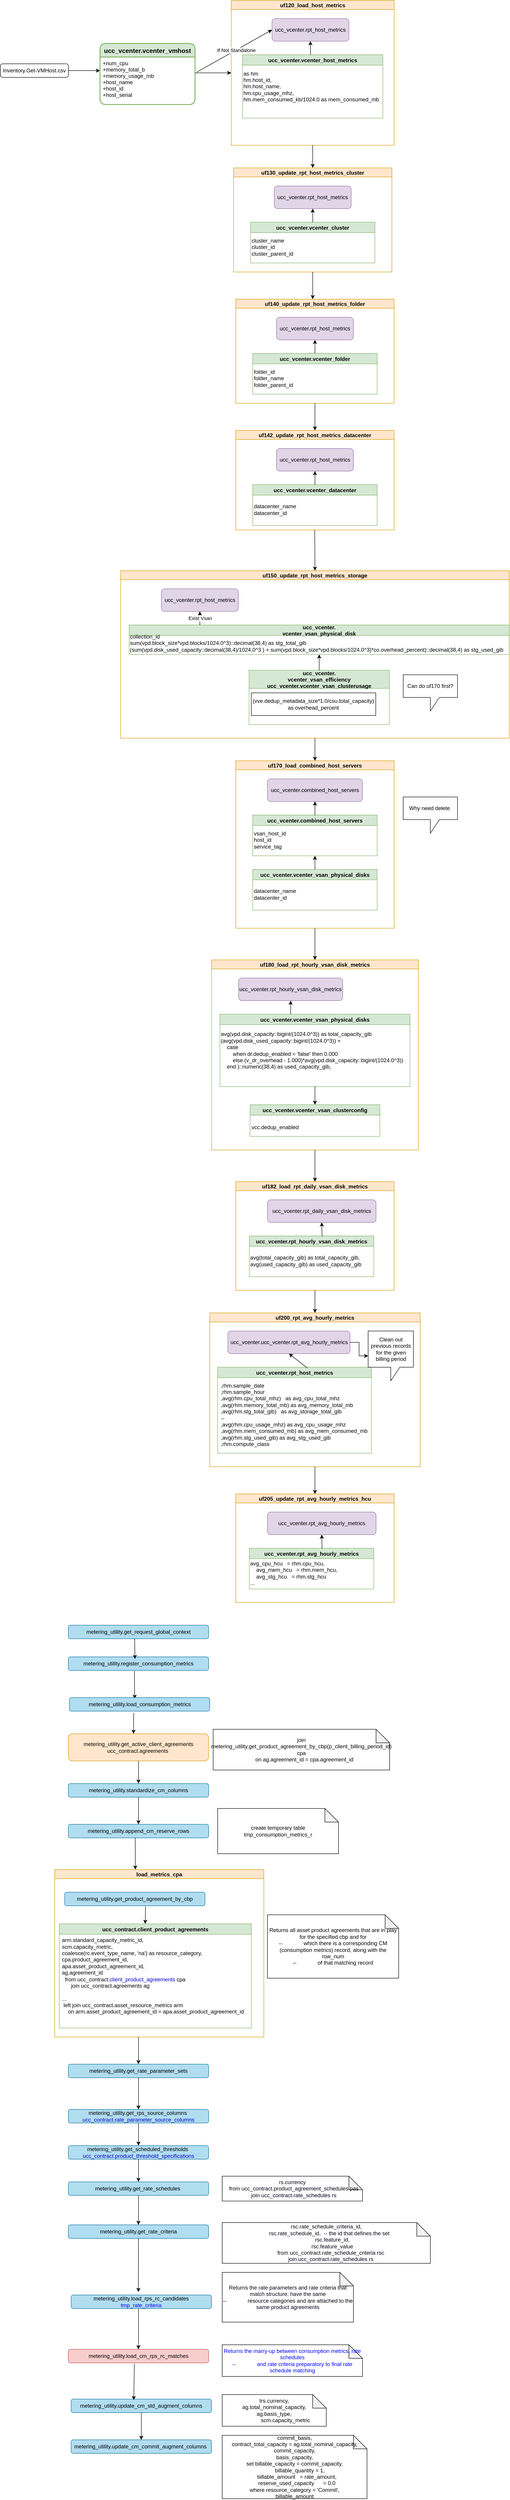 <mxfile version="17.2.5" type="github">
  <diagram id="R2lEEEUBdFMjLlhIrx00" name="Page-1">
    <mxGraphModel dx="782" dy="436" grid="1" gridSize="10" guides="1" tooltips="1" connect="1" arrows="1" fold="1" page="1" pageScale="1" pageWidth="850" pageHeight="1100" math="0" shadow="0" extFonts="Permanent Marker^https://fonts.googleapis.com/css?family=Permanent+Marker">
      <root>
        <mxCell id="0" />
        <mxCell id="1" parent="0" />
        <mxCell id="P4FuP0LSuR6LacXq8Uvd-1" value="Inventory.Get-VMHost.csv" style="rounded=1;whiteSpace=wrap;html=1;" parent="1" vertex="1">
          <mxGeometry x="60" y="160" width="150" height="30" as="geometry" />
        </mxCell>
        <mxCell id="P4FuP0LSuR6LacXq8Uvd-2" value="" style="endArrow=classic;html=1;rounded=0;exitX=1;exitY=0.5;exitDx=0;exitDy=0;" parent="1" source="P4FuP0LSuR6LacXq8Uvd-1" edge="1">
          <mxGeometry width="50" height="50" relative="1" as="geometry">
            <mxPoint x="230" y="220" as="sourcePoint" />
            <mxPoint x="280" y="175" as="targetPoint" />
          </mxGeometry>
        </mxCell>
        <mxCell id="P4FuP0LSuR6LacXq8Uvd-8" value="ucc_vcenter.vcenter_vmhost" style="swimlane;childLayout=stackLayout;horizontal=1;startSize=30;horizontalStack=0;rounded=1;fontSize=14;fontStyle=1;strokeWidth=2;resizeParent=0;resizeLast=1;shadow=0;dashed=0;align=center;fillColor=#d5e8d4;strokeColor=#82b366;" parent="1" vertex="1">
          <mxGeometry x="280" y="115" width="210" height="135" as="geometry" />
        </mxCell>
        <mxCell id="P4FuP0LSuR6LacXq8Uvd-9" value="+num_cpu&#xa;+memory_total_b&#xa;+memory_usage_mb&#xa;+host_name&#xa;+host_id&#xa;+host_serial" style="align=left;strokeColor=none;fillColor=none;spacingLeft=4;fontSize=12;verticalAlign=top;resizable=0;rotatable=0;part=1;" parent="P4FuP0LSuR6LacXq8Uvd-8" vertex="1">
          <mxGeometry y="30" width="210" height="105" as="geometry" />
        </mxCell>
        <mxCell id="P4FuP0LSuR6LacXq8Uvd-10" value="" style="endArrow=classic;html=1;rounded=0;entryX=0;entryY=0.5;entryDx=0;entryDy=0;" parent="1" target="P4FuP0LSuR6LacXq8Uvd-14" edge="1">
          <mxGeometry width="50" height="50" relative="1" as="geometry">
            <mxPoint x="490" y="180" as="sourcePoint" />
            <mxPoint x="580" y="179" as="targetPoint" />
          </mxGeometry>
        </mxCell>
        <mxCell id="P4FuP0LSuR6LacXq8Uvd-14" value="uf120_load_host_metrics" style="swimlane;startSize=20;horizontal=1;containerType=tree;newEdgeStyle={&quot;edgeStyle&quot;:&quot;elbowEdgeStyle&quot;,&quot;startArrow&quot;:&quot;none&quot;,&quot;endArrow&quot;:&quot;none&quot;};fillColor=#ffe6cc;strokeColor=#d79b00;" parent="1" vertex="1">
          <mxGeometry x="570" y="20" width="360" height="320" as="geometry" />
        </mxCell>
        <mxCell id="P4FuP0LSuR6LacXq8Uvd-24" value="ucc_vcenter.rpt_host_metrics" style="rounded=1;whiteSpace=wrap;html=1;fillColor=#e1d5e7;strokeColor=#9673a6;" parent="P4FuP0LSuR6LacXq8Uvd-14" vertex="1">
          <mxGeometry x="90" y="40" width="170" height="50" as="geometry" />
        </mxCell>
        <mxCell id="P4FuP0LSuR6LacXq8Uvd-25" value="ucc_vcenter.vcenter_host_metrics" style="swimlane;fillColor=#d5e8d4;strokeColor=#82b366;" parent="P4FuP0LSuR6LacXq8Uvd-14" vertex="1">
          <mxGeometry x="25" y="120" width="310" height="140" as="geometry" />
        </mxCell>
        <mxCell id="P4FuP0LSuR6LacXq8Uvd-27" value="&lt;div&gt;as hm&lt;/div&gt;&lt;div&gt;hm.host_id,&lt;/div&gt;&lt;div&gt;&lt;span&gt;  &lt;/span&gt;hm.host_name,&lt;/div&gt;&lt;div&gt;&lt;span&gt;  &lt;/span&gt;hm.cpu_usage_mhz,&lt;/div&gt;&lt;div&gt;&lt;span&gt;  &lt;/span&gt;hm.mem_consumed_kb/1024.0 as mem_consumed_mb&lt;/div&gt;" style="text;html=1;align=left;verticalAlign=middle;resizable=0;points=[];autosize=1;strokeColor=none;fillColor=none;" parent="P4FuP0LSuR6LacXq8Uvd-25" vertex="1">
          <mxGeometry y="30" width="310" height="80" as="geometry" />
        </mxCell>
        <mxCell id="P4FuP0LSuR6LacXq8Uvd-29" value="" style="endArrow=classic;html=1;rounded=0;entryX=0.5;entryY=1;entryDx=0;entryDy=0;" parent="P4FuP0LSuR6LacXq8Uvd-14" target="P4FuP0LSuR6LacXq8Uvd-24" edge="1">
          <mxGeometry width="50" height="50" relative="1" as="geometry">
            <mxPoint x="175" y="120" as="sourcePoint" />
            <mxPoint x="210" y="150" as="targetPoint" />
          </mxGeometry>
        </mxCell>
        <mxCell id="P4FuP0LSuR6LacXq8Uvd-28" value="" style="endArrow=classic;html=1;rounded=0;exitX=1.019;exitY=0.317;exitDx=0;exitDy=0;exitPerimeter=0;entryX=0;entryY=0.5;entryDx=0;entryDy=0;" parent="1" source="P4FuP0LSuR6LacXq8Uvd-9" target="P4FuP0LSuR6LacXq8Uvd-24" edge="1">
          <mxGeometry width="50" height="50" relative="1" as="geometry">
            <mxPoint x="620" y="200" as="sourcePoint" />
            <mxPoint x="670" y="150" as="targetPoint" />
          </mxGeometry>
        </mxCell>
        <mxCell id="P4FuP0LSuR6LacXq8Uvd-30" value="If Not Standalone" style="edgeLabel;html=1;align=center;verticalAlign=middle;resizable=0;points=[];" parent="P4FuP0LSuR6LacXq8Uvd-28" vertex="1" connectable="0">
          <mxGeometry x="-0.141" relative="1" as="geometry">
            <mxPoint x="15" y="-8" as="offset" />
          </mxGeometry>
        </mxCell>
        <mxCell id="P4FuP0LSuR6LacXq8Uvd-31" value="uf130_update_rpt_host_metrics_cluster" style="swimlane;startSize=20;horizontal=1;containerType=tree;newEdgeStyle={&quot;edgeStyle&quot;:&quot;elbowEdgeStyle&quot;,&quot;startArrow&quot;:&quot;none&quot;,&quot;endArrow&quot;:&quot;none&quot;};fillColor=#ffe6cc;strokeColor=#d79b00;" parent="1" vertex="1">
          <mxGeometry x="575" y="390" width="350" height="230" as="geometry" />
        </mxCell>
        <mxCell id="P4FuP0LSuR6LacXq8Uvd-32" value="ucc_vcenter.rpt_host_metrics" style="rounded=1;whiteSpace=wrap;html=1;fillColor=#e1d5e7;strokeColor=#9673a6;" parent="P4FuP0LSuR6LacXq8Uvd-31" vertex="1">
          <mxGeometry x="90" y="40" width="170" height="50" as="geometry" />
        </mxCell>
        <mxCell id="P4FuP0LSuR6LacXq8Uvd-33" value="ucc_vcenter.vcenter_cluster" style="swimlane;fillColor=#d5e8d4;strokeColor=#82b366;" parent="P4FuP0LSuR6LacXq8Uvd-31" vertex="1">
          <mxGeometry x="37.5" y="120" width="275" height="90" as="geometry" />
        </mxCell>
        <mxCell id="P4FuP0LSuR6LacXq8Uvd-34" value="cluster_name&lt;br&gt;cluster_id&lt;br&gt;cluster_parent_id" style="text;html=1;align=left;verticalAlign=middle;resizable=0;points=[];autosize=1;strokeColor=none;fillColor=none;" parent="P4FuP0LSuR6LacXq8Uvd-33" vertex="1">
          <mxGeometry y="30" width="110" height="50" as="geometry" />
        </mxCell>
        <mxCell id="P4FuP0LSuR6LacXq8Uvd-35" value="" style="endArrow=classic;html=1;rounded=0;entryX=0.5;entryY=1;entryDx=0;entryDy=0;" parent="P4FuP0LSuR6LacXq8Uvd-31" target="P4FuP0LSuR6LacXq8Uvd-32" edge="1">
          <mxGeometry width="50" height="50" relative="1" as="geometry">
            <mxPoint x="175" y="120" as="sourcePoint" />
            <mxPoint x="210" y="150" as="targetPoint" />
          </mxGeometry>
        </mxCell>
        <mxCell id="P4FuP0LSuR6LacXq8Uvd-36" value="" style="endArrow=classic;html=1;rounded=0;exitX=0.5;exitY=1;exitDx=0;exitDy=0;entryX=0.5;entryY=0;entryDx=0;entryDy=0;" parent="1" source="P4FuP0LSuR6LacXq8Uvd-14" target="P4FuP0LSuR6LacXq8Uvd-31" edge="1">
          <mxGeometry width="50" height="50" relative="1" as="geometry">
            <mxPoint x="620" y="550" as="sourcePoint" />
            <mxPoint x="670" y="500" as="targetPoint" />
          </mxGeometry>
        </mxCell>
        <mxCell id="P4FuP0LSuR6LacXq8Uvd-37" value="uf140_update_rpt_host_metrics_folder" style="swimlane;startSize=20;horizontal=1;containerType=tree;newEdgeStyle={&quot;edgeStyle&quot;:&quot;elbowEdgeStyle&quot;,&quot;startArrow&quot;:&quot;none&quot;,&quot;endArrow&quot;:&quot;none&quot;};fillColor=#ffe6cc;strokeColor=#d79b00;" parent="1" vertex="1">
          <mxGeometry x="580" y="680" width="350" height="230" as="geometry" />
        </mxCell>
        <mxCell id="P4FuP0LSuR6LacXq8Uvd-38" value="ucc_vcenter.rpt_host_metrics" style="rounded=1;whiteSpace=wrap;html=1;fillColor=#e1d5e7;strokeColor=#9673a6;" parent="P4FuP0LSuR6LacXq8Uvd-37" vertex="1">
          <mxGeometry x="90" y="40" width="170" height="50" as="geometry" />
        </mxCell>
        <mxCell id="P4FuP0LSuR6LacXq8Uvd-39" value="ucc_vcenter.vcenter_folder" style="swimlane;fillColor=#d5e8d4;strokeColor=#82b366;" parent="P4FuP0LSuR6LacXq8Uvd-37" vertex="1">
          <mxGeometry x="37.5" y="120" width="275" height="90" as="geometry" />
        </mxCell>
        <mxCell id="P4FuP0LSuR6LacXq8Uvd-40" value="folder_id&lt;br&gt;folder_name&lt;br&gt;folder_parent_id" style="text;html=1;align=left;verticalAlign=middle;resizable=0;points=[];autosize=1;strokeColor=none;fillColor=none;" parent="P4FuP0LSuR6LacXq8Uvd-39" vertex="1">
          <mxGeometry y="30" width="100" height="50" as="geometry" />
        </mxCell>
        <mxCell id="P4FuP0LSuR6LacXq8Uvd-41" value="" style="endArrow=classic;html=1;rounded=0;entryX=0.5;entryY=1;entryDx=0;entryDy=0;" parent="P4FuP0LSuR6LacXq8Uvd-37" target="P4FuP0LSuR6LacXq8Uvd-38" edge="1">
          <mxGeometry width="50" height="50" relative="1" as="geometry">
            <mxPoint x="175" y="120" as="sourcePoint" />
            <mxPoint x="210" y="150" as="targetPoint" />
          </mxGeometry>
        </mxCell>
        <mxCell id="P4FuP0LSuR6LacXq8Uvd-42" value="" style="endArrow=classic;html=1;rounded=0;exitX=0.5;exitY=1;exitDx=0;exitDy=0;" parent="1" source="P4FuP0LSuR6LacXq8Uvd-31" edge="1">
          <mxGeometry width="50" height="50" relative="1" as="geometry">
            <mxPoint x="700" y="680" as="sourcePoint" />
            <mxPoint x="750" y="680" as="targetPoint" />
          </mxGeometry>
        </mxCell>
        <mxCell id="P4FuP0LSuR6LacXq8Uvd-43" value="uf142_update_rpt_host_metrics_datacenter" style="swimlane;startSize=20;horizontal=1;containerType=tree;newEdgeStyle={&quot;edgeStyle&quot;:&quot;elbowEdgeStyle&quot;,&quot;startArrow&quot;:&quot;none&quot;,&quot;endArrow&quot;:&quot;none&quot;};fillColor=#ffe6cc;strokeColor=#d79b00;" parent="1" vertex="1">
          <mxGeometry x="580" y="970" width="350" height="220" as="geometry" />
        </mxCell>
        <mxCell id="P4FuP0LSuR6LacXq8Uvd-44" value="ucc_vcenter.rpt_host_metrics" style="rounded=1;whiteSpace=wrap;html=1;fillColor=#e1d5e7;strokeColor=#9673a6;" parent="P4FuP0LSuR6LacXq8Uvd-43" vertex="1">
          <mxGeometry x="90" y="40" width="170" height="50" as="geometry" />
        </mxCell>
        <mxCell id="P4FuP0LSuR6LacXq8Uvd-45" value="ucc_vcenter.vcenter_datacenter" style="swimlane;fillColor=#d5e8d4;strokeColor=#82b366;" parent="P4FuP0LSuR6LacXq8Uvd-43" vertex="1">
          <mxGeometry x="37.5" y="120" width="275" height="90" as="geometry" />
        </mxCell>
        <mxCell id="P4FuP0LSuR6LacXq8Uvd-46" value="datacenter_name&lt;br&gt;datacenter_id" style="text;html=1;align=left;verticalAlign=middle;resizable=0;points=[];autosize=1;strokeColor=none;fillColor=none;" parent="P4FuP0LSuR6LacXq8Uvd-45" vertex="1">
          <mxGeometry y="40" width="110" height="30" as="geometry" />
        </mxCell>
        <mxCell id="P4FuP0LSuR6LacXq8Uvd-47" value="" style="endArrow=classic;html=1;rounded=0;entryX=0.5;entryY=1;entryDx=0;entryDy=0;" parent="P4FuP0LSuR6LacXq8Uvd-43" target="P4FuP0LSuR6LacXq8Uvd-44" edge="1">
          <mxGeometry width="50" height="50" relative="1" as="geometry">
            <mxPoint x="175" y="120" as="sourcePoint" />
            <mxPoint x="210" y="150" as="targetPoint" />
          </mxGeometry>
        </mxCell>
        <mxCell id="P4FuP0LSuR6LacXq8Uvd-48" value="" style="endArrow=classic;html=1;rounded=0;exitX=0.5;exitY=1;exitDx=0;exitDy=0;entryX=0.5;entryY=0;entryDx=0;entryDy=0;" parent="1" source="P4FuP0LSuR6LacXq8Uvd-37" target="P4FuP0LSuR6LacXq8Uvd-43" edge="1">
          <mxGeometry width="50" height="50" relative="1" as="geometry">
            <mxPoint x="420" y="1000" as="sourcePoint" />
            <mxPoint x="470" y="950" as="targetPoint" />
          </mxGeometry>
        </mxCell>
        <mxCell id="P4FuP0LSuR6LacXq8Uvd-49" value="uf150_update_rpt_host_metrics_storage" style="swimlane;startSize=20;horizontal=1;containerType=tree;newEdgeStyle={&quot;edgeStyle&quot;:&quot;elbowEdgeStyle&quot;,&quot;startArrow&quot;:&quot;none&quot;,&quot;endArrow&quot;:&quot;none&quot;};fillColor=#ffe6cc;strokeColor=#d79b00;" parent="1" vertex="1">
          <mxGeometry x="325.63" y="1280" width="858.75" height="370" as="geometry" />
        </mxCell>
        <mxCell id="P4FuP0LSuR6LacXq8Uvd-50" value="ucc_vcenter.rpt_host_metrics" style="rounded=1;whiteSpace=wrap;html=1;fillColor=#e1d5e7;strokeColor=#9673a6;" parent="P4FuP0LSuR6LacXq8Uvd-49" vertex="1">
          <mxGeometry x="90" y="40" width="170" height="50" as="geometry" />
        </mxCell>
        <mxCell id="P4FuP0LSuR6LacXq8Uvd-51" value="ucc_vcenter.&#xa;vcenter_vsan_physical_disk" style="swimlane;fillColor=#d5e8d4;strokeColor=#82b366;" parent="P4FuP0LSuR6LacXq8Uvd-49" vertex="1">
          <mxGeometry x="18.75" y="120" width="840" height="65" as="geometry" />
        </mxCell>
        <mxCell id="P4FuP0LSuR6LacXq8Uvd-52" value="collection_id&lt;br&gt;sum(vpd.block_size*vpd.blocks/1024.0^3)::decimal(38,4) as stg_total_gib&lt;br&gt;(sum(vpd.disk_used_capacity::decimal(38,4)/1024.0^3 ) + sum(vpd.block_size*vpd.blocks/1024.0^3)*co.overhead_percent)::decimal(38,4) as stg_used_gib" style="text;html=1;align=left;verticalAlign=middle;resizable=0;points=[];autosize=1;strokeColor=none;fillColor=none;" parent="P4FuP0LSuR6LacXq8Uvd-51" vertex="1">
          <mxGeometry y="15" width="840" height="50" as="geometry" />
        </mxCell>
        <mxCell id="P4FuP0LSuR6LacXq8Uvd-53" value="Exist Vsan" style="endArrow=classic;html=1;rounded=0;entryX=0.5;entryY=1;entryDx=0;entryDy=0;" parent="P4FuP0LSuR6LacXq8Uvd-49" target="P4FuP0LSuR6LacXq8Uvd-50" edge="1">
          <mxGeometry width="50" height="50" relative="1" as="geometry">
            <mxPoint x="175" y="120" as="sourcePoint" />
            <mxPoint x="210" y="150" as="targetPoint" />
            <Array as="points" />
          </mxGeometry>
        </mxCell>
        <mxCell id="P4FuP0LSuR6LacXq8Uvd-57" value="ucc_vcenter.&#xa;vcenter_vsan_efficiency&#xa;ucc_vcenter.vcenter_vsan_clusterusage" style="swimlane;fillColor=#d5e8d4;strokeColor=#82b366;startSize=40;" parent="P4FuP0LSuR6LacXq8Uvd-49" vertex="1">
          <mxGeometry x="283.75" y="220" width="310" height="120" as="geometry" />
        </mxCell>
        <mxCell id="P4FuP0LSuR6LacXq8Uvd-62" value="(vve.dedup_metadata_size*1.0/csu.total_capacity) as overhead_percent" style="whiteSpace=wrap;html=1;" parent="P4FuP0LSuR6LacXq8Uvd-57" vertex="1">
          <mxGeometry x="5" y="50" width="275" height="50" as="geometry" />
        </mxCell>
        <mxCell id="P4FuP0LSuR6LacXq8Uvd-59" value="" style="endArrow=classic;html=1;rounded=0;exitX=0.5;exitY=0;exitDx=0;exitDy=0;entryX=0.5;entryY=1;entryDx=0;entryDy=0;" parent="P4FuP0LSuR6LacXq8Uvd-49" source="P4FuP0LSuR6LacXq8Uvd-57" target="P4FuP0LSuR6LacXq8Uvd-51" edge="1">
          <mxGeometry width="50" height="50" relative="1" as="geometry">
            <mxPoint x="90" y="230" as="sourcePoint" />
            <mxPoint x="140" y="180" as="targetPoint" />
          </mxGeometry>
        </mxCell>
        <mxCell id="P4FuP0LSuR6LacXq8Uvd-73" value="Can do uf170 first?" style="shape=callout;whiteSpace=wrap;html=1;perimeter=calloutPerimeter;" parent="P4FuP0LSuR6LacXq8Uvd-49" vertex="1">
          <mxGeometry x="624.37" y="230" width="120" height="80" as="geometry" />
        </mxCell>
        <mxCell id="P4FuP0LSuR6LacXq8Uvd-54" value="" style="endArrow=classic;html=1;rounded=0;exitX=0.5;exitY=1;exitDx=0;exitDy=0;entryX=0.5;entryY=0;entryDx=0;entryDy=0;" parent="1" target="P4FuP0LSuR6LacXq8Uvd-49" edge="1">
          <mxGeometry width="50" height="50" relative="1" as="geometry">
            <mxPoint x="754.5" y="1190" as="sourcePoint" />
            <mxPoint x="754.5" y="1250" as="targetPoint" />
          </mxGeometry>
        </mxCell>
        <mxCell id="P4FuP0LSuR6LacXq8Uvd-63" value="uf170_load_combined_host_servers" style="swimlane;startSize=20;horizontal=1;containerType=tree;newEdgeStyle={&quot;edgeStyle&quot;:&quot;elbowEdgeStyle&quot;,&quot;startArrow&quot;:&quot;none&quot;,&quot;endArrow&quot;:&quot;none&quot;};fillColor=#ffe6cc;strokeColor=#d79b00;" parent="1" vertex="1">
          <mxGeometry x="580" y="1700" width="350" height="370" as="geometry" />
        </mxCell>
        <mxCell id="P4FuP0LSuR6LacXq8Uvd-64" value="ucc_vcenter.combined_host_servers" style="rounded=1;whiteSpace=wrap;html=1;fillColor=#e1d5e7;strokeColor=#9673a6;" parent="P4FuP0LSuR6LacXq8Uvd-63" vertex="1">
          <mxGeometry x="70" y="40" width="210" height="50" as="geometry" />
        </mxCell>
        <mxCell id="P4FuP0LSuR6LacXq8Uvd-65" value="ucc_vcenter.combined_host_servers" style="swimlane;fillColor=#d5e8d4;strokeColor=#82b366;" parent="P4FuP0LSuR6LacXq8Uvd-63" vertex="1">
          <mxGeometry x="37.5" y="120" width="275" height="90" as="geometry" />
        </mxCell>
        <mxCell id="P4FuP0LSuR6LacXq8Uvd-66" value="vsan_host_id&lt;br&gt;host_id&lt;br&gt;service_tag" style="text;html=1;align=left;verticalAlign=middle;resizable=0;points=[];autosize=1;strokeColor=none;fillColor=none;" parent="P4FuP0LSuR6LacXq8Uvd-65" vertex="1">
          <mxGeometry y="30" width="90" height="50" as="geometry" />
        </mxCell>
        <mxCell id="P4FuP0LSuR6LacXq8Uvd-67" value="" style="endArrow=classic;html=1;rounded=0;entryX=0.5;entryY=1;entryDx=0;entryDy=0;" parent="P4FuP0LSuR6LacXq8Uvd-63" target="P4FuP0LSuR6LacXq8Uvd-64" edge="1">
          <mxGeometry width="50" height="50" relative="1" as="geometry">
            <mxPoint x="175" y="120" as="sourcePoint" />
            <mxPoint x="210" y="150" as="targetPoint" />
          </mxGeometry>
        </mxCell>
        <mxCell id="P4FuP0LSuR6LacXq8Uvd-69" value="ucc_vcenter.vcenter_vsan_physical_disks" style="swimlane;fillColor=#d5e8d4;strokeColor=#82b366;" parent="P4FuP0LSuR6LacXq8Uvd-63" vertex="1">
          <mxGeometry x="37.5" y="240" width="275" height="90" as="geometry" />
        </mxCell>
        <mxCell id="P4FuP0LSuR6LacXq8Uvd-70" value="datacenter_name&lt;br&gt;datacenter_id" style="text;html=1;align=left;verticalAlign=middle;resizable=0;points=[];autosize=1;strokeColor=none;fillColor=none;" parent="P4FuP0LSuR6LacXq8Uvd-69" vertex="1">
          <mxGeometry y="40" width="110" height="30" as="geometry" />
        </mxCell>
        <mxCell id="P4FuP0LSuR6LacXq8Uvd-71" value="" style="endArrow=classic;html=1;rounded=0;exitX=0.5;exitY=0;exitDx=0;exitDy=0;entryX=0.5;entryY=1;entryDx=0;entryDy=0;" parent="P4FuP0LSuR6LacXq8Uvd-63" source="P4FuP0LSuR6LacXq8Uvd-69" target="P4FuP0LSuR6LacXq8Uvd-65" edge="1">
          <mxGeometry width="50" height="50" relative="1" as="geometry">
            <mxPoint x="-90" y="310" as="sourcePoint" />
            <mxPoint x="-40" y="260" as="targetPoint" />
          </mxGeometry>
        </mxCell>
        <mxCell id="P4FuP0LSuR6LacXq8Uvd-68" value="" style="endArrow=classic;html=1;rounded=0;exitX=0.5;exitY=1;exitDx=0;exitDy=0;entryX=0.5;entryY=0;entryDx=0;entryDy=0;" parent="1" source="P4FuP0LSuR6LacXq8Uvd-49" target="P4FuP0LSuR6LacXq8Uvd-63" edge="1">
          <mxGeometry width="50" height="50" relative="1" as="geometry">
            <mxPoint x="500" y="1730" as="sourcePoint" />
            <mxPoint x="550" y="1680" as="targetPoint" />
          </mxGeometry>
        </mxCell>
        <mxCell id="P4FuP0LSuR6LacXq8Uvd-72" value="Why need delete&amp;nbsp;" style="shape=callout;whiteSpace=wrap;html=1;perimeter=calloutPerimeter;" parent="1" vertex="1">
          <mxGeometry x="950" y="1780" width="120" height="80" as="geometry" />
        </mxCell>
        <mxCell id="P4FuP0LSuR6LacXq8Uvd-74" value="uf180_load_rpt_hourly_vsan_disk_metrics" style="swimlane;startSize=20;horizontal=1;containerType=tree;newEdgeStyle={&quot;edgeStyle&quot;:&quot;elbowEdgeStyle&quot;,&quot;startArrow&quot;:&quot;none&quot;,&quot;endArrow&quot;:&quot;none&quot;};fillColor=#ffe6cc;strokeColor=#d79b00;" parent="1" vertex="1">
          <mxGeometry x="526.26" y="2140" width="457.5" height="420" as="geometry" />
        </mxCell>
        <mxCell id="P4FuP0LSuR6LacXq8Uvd-75" value="ucc_vcenter.rpt_hourly_vsan_disk_metrics" style="rounded=1;whiteSpace=wrap;html=1;fillColor=#e1d5e7;strokeColor=#9673a6;" parent="P4FuP0LSuR6LacXq8Uvd-74" vertex="1">
          <mxGeometry x="60" y="40" width="230" height="50" as="geometry" />
        </mxCell>
        <mxCell id="P4FuP0LSuR6LacXq8Uvd-78" value="" style="endArrow=classic;html=1;rounded=0;entryX=0.5;entryY=1;entryDx=0;entryDy=0;" parent="P4FuP0LSuR6LacXq8Uvd-74" target="P4FuP0LSuR6LacXq8Uvd-75" edge="1">
          <mxGeometry width="50" height="50" relative="1" as="geometry">
            <mxPoint x="175" y="120" as="sourcePoint" />
            <mxPoint x="210" y="150" as="targetPoint" />
          </mxGeometry>
        </mxCell>
        <mxCell id="P4FuP0LSuR6LacXq8Uvd-79" value="ucc_vcenter.vcenter_vsan_physical_disks" style="swimlane;fillColor=#d5e8d4;strokeColor=#82b366;" parent="P4FuP0LSuR6LacXq8Uvd-74" vertex="1">
          <mxGeometry x="18.75" y="120" width="420" height="160" as="geometry" />
        </mxCell>
        <mxCell id="P4FuP0LSuR6LacXq8Uvd-80" value="avg(vpd.disk_capacity::bigint/(1024.0^3)) as total_capacity_gib&lt;br&gt;&lt;div&gt;(avg(vpd.disk_used_capacity::bigint/(1024.0^3)) +&lt;/div&gt;&lt;div&gt;&lt;span&gt;   &lt;/span&gt;&amp;nbsp; &amp;nbsp; case&lt;/div&gt;&lt;div&gt;&lt;span&gt;   &lt;/span&gt;&amp;nbsp; &amp;nbsp; &amp;nbsp; &amp;nbsp; when dr.dedup_enabled = &#39;false&#39; then 0.000&lt;/div&gt;&lt;div&gt;&lt;span&gt;   &lt;/span&gt;&amp;nbsp; &amp;nbsp; &amp;nbsp; &amp;nbsp; else (v_dr_overhead - 1.000)*avg(vpd.disk_capacity::bigint/(1024.0^3))&lt;/div&gt;&lt;div&gt;&lt;span&gt;   &lt;/span&gt;&amp;nbsp; &amp;nbsp; end )::numeric(38,4) as used_capacity_gib,&lt;/div&gt;" style="text;html=1;align=left;verticalAlign=middle;resizable=0;points=[];autosize=1;strokeColor=none;fillColor=none;" parent="P4FuP0LSuR6LacXq8Uvd-79" vertex="1">
          <mxGeometry y="35" width="420" height="90" as="geometry" />
        </mxCell>
        <mxCell id="P4FuP0LSuR6LacXq8Uvd-83" value="ucc_vcenter.vcenter_vsan_clusterconfig" style="swimlane;fillColor=#d5e8d4;strokeColor=#82b366;" parent="P4FuP0LSuR6LacXq8Uvd-74" vertex="1">
          <mxGeometry x="85.32" y="320" width="286.87" height="70" as="geometry" />
        </mxCell>
        <mxCell id="P4FuP0LSuR6LacXq8Uvd-84" value="vcc.dedup_enabled" style="text;html=1;align=left;verticalAlign=middle;resizable=0;points=[];autosize=1;strokeColor=none;fillColor=none;" parent="P4FuP0LSuR6LacXq8Uvd-83" vertex="1">
          <mxGeometry x="1.87" y="40" width="120" height="20" as="geometry" />
        </mxCell>
        <mxCell id="P4FuP0LSuR6LacXq8Uvd-85" value="" style="endArrow=classic;html=1;rounded=0;exitX=0.5;exitY=1;exitDx=0;exitDy=0;" parent="P4FuP0LSuR6LacXq8Uvd-74" source="P4FuP0LSuR6LacXq8Uvd-79" target="P4FuP0LSuR6LacXq8Uvd-83" edge="1">
          <mxGeometry width="50" height="50" relative="1" as="geometry">
            <mxPoint x="23.74" y="390" as="sourcePoint" />
            <mxPoint x="73.74" y="340" as="targetPoint" />
          </mxGeometry>
        </mxCell>
        <mxCell id="P4FuP0LSuR6LacXq8Uvd-82" value="" style="endArrow=classic;html=1;rounded=0;exitX=0.5;exitY=1;exitDx=0;exitDy=0;entryX=0.5;entryY=0;entryDx=0;entryDy=0;" parent="1" source="P4FuP0LSuR6LacXq8Uvd-63" target="P4FuP0LSuR6LacXq8Uvd-74" edge="1">
          <mxGeometry width="50" height="50" relative="1" as="geometry">
            <mxPoint x="510" y="2150" as="sourcePoint" />
            <mxPoint x="560" y="2100" as="targetPoint" />
          </mxGeometry>
        </mxCell>
        <mxCell id="P4FuP0LSuR6LacXq8Uvd-86" value="uf182_load_rpt_daily_vsan_disk_metrics" style="swimlane;startSize=20;horizontal=1;containerType=tree;newEdgeStyle={&quot;edgeStyle&quot;:&quot;elbowEdgeStyle&quot;,&quot;startArrow&quot;:&quot;none&quot;,&quot;endArrow&quot;:&quot;none&quot;};fillColor=#ffe6cc;strokeColor=#d79b00;" parent="1" vertex="1">
          <mxGeometry x="580" y="2630" width="350" height="240" as="geometry" />
        </mxCell>
        <mxCell id="P4FuP0LSuR6LacXq8Uvd-87" value="ucc_vcenter.rpt_daily_vsan_disk_metrics" style="rounded=1;whiteSpace=wrap;html=1;fillColor=#e1d5e7;strokeColor=#9673a6;" parent="P4FuP0LSuR6LacXq8Uvd-86" vertex="1">
          <mxGeometry x="70" y="40" width="240" height="50" as="geometry" />
        </mxCell>
        <mxCell id="P4FuP0LSuR6LacXq8Uvd-88" value="ucc_vcenter.rpt_hourly_vsan_disk_metrics" style="swimlane;fillColor=#d5e8d4;strokeColor=#82b366;" parent="P4FuP0LSuR6LacXq8Uvd-86" vertex="1">
          <mxGeometry x="30" y="120" width="275" height="90" as="geometry" />
        </mxCell>
        <mxCell id="P4FuP0LSuR6LacXq8Uvd-89" value="&lt;div&gt;avg(total_capacity_gib) as total_capacity_gib,&lt;/div&gt;&lt;div&gt;avg(used_capacity_gib)&lt;span&gt; &lt;/span&gt; as used_capacity_gib&lt;/div&gt;" style="text;html=1;align=left;verticalAlign=middle;resizable=0;points=[];autosize=1;strokeColor=none;fillColor=none;" parent="P4FuP0LSuR6LacXq8Uvd-88" vertex="1">
          <mxGeometry y="40" width="260" height="30" as="geometry" />
        </mxCell>
        <mxCell id="P4FuP0LSuR6LacXq8Uvd-90" value="" style="endArrow=classic;html=1;rounded=0;entryX=0.5;entryY=1;entryDx=0;entryDy=0;exitX=0.584;exitY=0.011;exitDx=0;exitDy=0;exitPerimeter=0;" parent="P4FuP0LSuR6LacXq8Uvd-86" source="P4FuP0LSuR6LacXq8Uvd-88" target="P4FuP0LSuR6LacXq8Uvd-87" edge="1">
          <mxGeometry width="50" height="50" relative="1" as="geometry">
            <mxPoint x="175" y="120" as="sourcePoint" />
            <mxPoint x="210" y="150" as="targetPoint" />
          </mxGeometry>
        </mxCell>
        <mxCell id="P4FuP0LSuR6LacXq8Uvd-94" value="" style="endArrow=classic;html=1;rounded=0;exitX=0.5;exitY=1;exitDx=0;exitDy=0;entryX=0.5;entryY=0;entryDx=0;entryDy=0;" parent="1" source="P4FuP0LSuR6LacXq8Uvd-74" target="P4FuP0LSuR6LacXq8Uvd-86" edge="1">
          <mxGeometry width="50" height="50" relative="1" as="geometry">
            <mxPoint x="480" y="2680" as="sourcePoint" />
            <mxPoint x="530" y="2630" as="targetPoint" />
          </mxGeometry>
        </mxCell>
        <mxCell id="P4FuP0LSuR6LacXq8Uvd-95" value="uf200_rpt_avg_hourly_metrics" style="swimlane;startSize=20;horizontal=1;containerType=tree;newEdgeStyle={&quot;edgeStyle&quot;:&quot;elbowEdgeStyle&quot;,&quot;startArrow&quot;:&quot;none&quot;,&quot;endArrow&quot;:&quot;none&quot;};fillColor=#ffe6cc;strokeColor=#d79b00;" parent="1" vertex="1">
          <mxGeometry x="522.51" y="2920" width="465" height="340" as="geometry" />
        </mxCell>
        <mxCell id="P4FuP0LSuR6LacXq8Uvd-96" value="ucc_vcenter.ucc_vcenter.rpt_avg_hourly_metrics" style="rounded=1;whiteSpace=wrap;html=1;fillColor=#e1d5e7;strokeColor=#9673a6;" parent="P4FuP0LSuR6LacXq8Uvd-95" vertex="1">
          <mxGeometry x="40" y="40" width="270" height="50" as="geometry" />
        </mxCell>
        <mxCell id="P4FuP0LSuR6LacXq8Uvd-97" value="ucc_vcenter.rpt_host_metrics" style="swimlane;fillColor=#d5e8d4;strokeColor=#82b366;startSize=23;" parent="P4FuP0LSuR6LacXq8Uvd-95" vertex="1">
          <mxGeometry x="17.5" y="120" width="340" height="190" as="geometry" />
        </mxCell>
        <mxCell id="P4FuP0LSuR6LacXq8Uvd-98" value="&lt;div&gt;,rhm.sample_date&lt;/div&gt;&lt;div&gt;&lt;span&gt;   &lt;/span&gt;,rhm.sample_hour&lt;/div&gt;&lt;div&gt;&lt;span&gt;   &lt;/span&gt;,avg(rhm.cpu_total_mhz)&amp;nbsp; &amp;nbsp;as avg_cpu_total_mhz&lt;/div&gt;&lt;div&gt;&lt;span&gt;   &lt;/span&gt;,avg(rhm.memory_total_mb) as avg_memory_total_mb&lt;/div&gt;&lt;div&gt;&lt;span&gt;   &lt;/span&gt;,avg(rhm.stg_total_gib)&amp;nbsp; &amp;nbsp;as avg_storage_total_gib&lt;/div&gt;&lt;div&gt;&lt;span&gt;   &lt;/span&gt;--&lt;/div&gt;&lt;div&gt;&lt;span&gt;   &lt;/span&gt;,avg(rhm.cpu_usage_mhz) as avg_cpu_usage_mhz&lt;/div&gt;&lt;div&gt;&lt;span&gt;   &lt;/span&gt;,avg(rhm.mem_consumed_mb) as avg_mem_consumed_mb&amp;nbsp;&lt;/div&gt;&lt;div&gt;&lt;span&gt;   &lt;/span&gt;,avg(rhm.stg_used_gib) as avg_stg_used_gib&amp;nbsp;&lt;/div&gt;&lt;div&gt;&lt;span&gt;   &lt;/span&gt;,rhm.compute_class&lt;/div&gt;" style="text;html=1;align=left;verticalAlign=middle;resizable=0;points=[];autosize=1;strokeColor=none;fillColor=none;" parent="P4FuP0LSuR6LacXq8Uvd-97" vertex="1">
          <mxGeometry x="5" y="30" width="340" height="150" as="geometry" />
        </mxCell>
        <mxCell id="P4FuP0LSuR6LacXq8Uvd-99" value="" style="endArrow=classic;html=1;rounded=0;entryX=0.5;entryY=1;entryDx=0;entryDy=0;exitX=0.584;exitY=0.011;exitDx=0;exitDy=0;exitPerimeter=0;" parent="P4FuP0LSuR6LacXq8Uvd-95" source="P4FuP0LSuR6LacXq8Uvd-97" target="P4FuP0LSuR6LacXq8Uvd-96" edge="1">
          <mxGeometry width="50" height="50" relative="1" as="geometry">
            <mxPoint x="175" y="120" as="sourcePoint" />
            <mxPoint x="210" y="150" as="targetPoint" />
          </mxGeometry>
        </mxCell>
        <mxCell id="P4FuP0LSuR6LacXq8Uvd-101" value="Clean out previous records for the given billing period" style="shape=callout;whiteSpace=wrap;html=1;perimeter=calloutPerimeter;" parent="P4FuP0LSuR6LacXq8Uvd-95" vertex="1">
          <mxGeometry x="350" y="40" width="100" height="110" as="geometry" />
        </mxCell>
        <mxCell id="P4FuP0LSuR6LacXq8Uvd-102" value="" style="edgeStyle=orthogonalEdgeStyle;rounded=0;orthogonalLoop=1;jettySize=auto;html=1;" parent="P4FuP0LSuR6LacXq8Uvd-95" source="P4FuP0LSuR6LacXq8Uvd-96" target="P4FuP0LSuR6LacXq8Uvd-101" edge="1">
          <mxGeometry relative="1" as="geometry" />
        </mxCell>
        <mxCell id="P4FuP0LSuR6LacXq8Uvd-100" value="" style="endArrow=classic;html=1;rounded=0;exitX=0.5;exitY=1;exitDx=0;exitDy=0;entryX=0.5;entryY=0;entryDx=0;entryDy=0;" parent="1" source="P4FuP0LSuR6LacXq8Uvd-86" target="P4FuP0LSuR6LacXq8Uvd-95" edge="1">
          <mxGeometry width="50" height="50" relative="1" as="geometry">
            <mxPoint x="460" y="2950" as="sourcePoint" />
            <mxPoint x="510" y="2900" as="targetPoint" />
          </mxGeometry>
        </mxCell>
        <mxCell id="P4FuP0LSuR6LacXq8Uvd-105" value="uf205_update_rpt_avg_hourly_metrics_hcu" style="swimlane;startSize=20;horizontal=1;containerType=tree;newEdgeStyle={&quot;edgeStyle&quot;:&quot;elbowEdgeStyle&quot;,&quot;startArrow&quot;:&quot;none&quot;,&quot;endArrow&quot;:&quot;none&quot;};fillColor=#ffe6cc;strokeColor=#d79b00;" parent="1" vertex="1">
          <mxGeometry x="580.01" y="3320" width="350" height="240" as="geometry" />
        </mxCell>
        <mxCell id="P4FuP0LSuR6LacXq8Uvd-106" value="ucc_vcenter.rpt_avg_hourly_metrics" style="rounded=1;whiteSpace=wrap;html=1;fillColor=#e1d5e7;strokeColor=#9673a6;" parent="P4FuP0LSuR6LacXq8Uvd-105" vertex="1">
          <mxGeometry x="70" y="40" width="240" height="50" as="geometry" />
        </mxCell>
        <mxCell id="P4FuP0LSuR6LacXq8Uvd-107" value="ucc_vcenter.rpt_avg_hourly_metrics" style="swimlane;fillColor=#d5e8d4;strokeColor=#82b366;" parent="P4FuP0LSuR6LacXq8Uvd-105" vertex="1">
          <mxGeometry x="30" y="120" width="275" height="90" as="geometry" />
        </mxCell>
        <mxCell id="P4FuP0LSuR6LacXq8Uvd-108" value="&lt;div&gt;avg_cpu_hcu&amp;nbsp; &amp;nbsp;= rhm.cpu_hcu,&lt;/div&gt;&lt;div&gt;&amp;nbsp; &amp;nbsp; &lt;span&gt;   &lt;/span&gt;avg_mem_hcu&amp;nbsp; &amp;nbsp;= rhm.mem_hcu,&lt;/div&gt;&lt;div&gt;&amp;nbsp; &amp;nbsp; &lt;span&gt;   &lt;/span&gt;avg_stg_hcu&lt;span&gt; &lt;/span&gt;&amp;nbsp; = rhm.stg_hcu&lt;/div&gt;&lt;div&gt;...&lt;/div&gt;" style="text;html=1;align=left;verticalAlign=middle;resizable=0;points=[];autosize=1;strokeColor=none;fillColor=none;" parent="P4FuP0LSuR6LacXq8Uvd-107" vertex="1">
          <mxGeometry y="25" width="210" height="60" as="geometry" />
        </mxCell>
        <mxCell id="P4FuP0LSuR6LacXq8Uvd-109" value="" style="endArrow=classic;html=1;rounded=0;entryX=0.5;entryY=1;entryDx=0;entryDy=0;exitX=0.584;exitY=0.011;exitDx=0;exitDy=0;exitPerimeter=0;" parent="P4FuP0LSuR6LacXq8Uvd-105" source="P4FuP0LSuR6LacXq8Uvd-107" target="P4FuP0LSuR6LacXq8Uvd-106" edge="1">
          <mxGeometry width="50" height="50" relative="1" as="geometry">
            <mxPoint x="175" y="120" as="sourcePoint" />
            <mxPoint x="210" y="150" as="targetPoint" />
          </mxGeometry>
        </mxCell>
        <mxCell id="P4FuP0LSuR6LacXq8Uvd-110" value="" style="endArrow=classic;html=1;rounded=0;exitX=0.5;exitY=1;exitDx=0;exitDy=0;entryX=0.5;entryY=0;entryDx=0;entryDy=0;" parent="1" source="P4FuP0LSuR6LacXq8Uvd-95" target="P4FuP0LSuR6LacXq8Uvd-105" edge="1">
          <mxGeometry width="50" height="50" relative="1" as="geometry">
            <mxPoint x="490" y="3390" as="sourcePoint" />
            <mxPoint x="540" y="3340" as="targetPoint" />
          </mxGeometry>
        </mxCell>
        <mxCell id="qHnehCnUd78I_HZsjJGI-6" value="metering_utility.get_request_global_context" style="rounded=1;whiteSpace=wrap;html=1;fillColor=#b1ddf0;strokeColor=#10739e;" vertex="1" parent="1">
          <mxGeometry x="210" y="3610" width="310" height="30" as="geometry" />
        </mxCell>
        <mxCell id="qHnehCnUd78I_HZsjJGI-7" value="metering_utility.register_consumption_metrics" style="rounded=1;whiteSpace=wrap;html=1;fillColor=#b1ddf0;strokeColor=#10739e;" vertex="1" parent="1">
          <mxGeometry x="210" y="3680" width="310" height="30" as="geometry" />
        </mxCell>
        <mxCell id="qHnehCnUd78I_HZsjJGI-8" value="" style="endArrow=classic;html=1;rounded=0;exitX=0.473;exitY=1;exitDx=0;exitDy=0;exitPerimeter=0;entryX=0.475;entryY=0.156;entryDx=0;entryDy=0;entryPerimeter=0;" edge="1" parent="1" source="qHnehCnUd78I_HZsjJGI-6" target="qHnehCnUd78I_HZsjJGI-7">
          <mxGeometry width="50" height="50" relative="1" as="geometry">
            <mxPoint x="460" y="3800" as="sourcePoint" />
            <mxPoint x="510" y="3750" as="targetPoint" />
          </mxGeometry>
        </mxCell>
        <mxCell id="qHnehCnUd78I_HZsjJGI-9" value="metering_utility.get_active_client_agreements&lt;br&gt;ucc_contract.agreements&amp;nbsp;" style="rounded=1;whiteSpace=wrap;html=1;fillColor=#ffe6cc;strokeColor=#d79b00;" vertex="1" parent="1">
          <mxGeometry x="210" y="3850" width="310" height="60" as="geometry" />
        </mxCell>
        <mxCell id="qHnehCnUd78I_HZsjJGI-10" value="" style="endArrow=classic;html=1;rounded=0;exitX=0.471;exitY=1.044;exitDx=0;exitDy=0;exitPerimeter=0;entryX=0.465;entryY=0.089;entryDx=0;entryDy=0;entryPerimeter=0;" edge="1" parent="1" source="qHnehCnUd78I_HZsjJGI-7" target="qHnehCnUd78I_HZsjJGI-11">
          <mxGeometry width="50" height="50" relative="1" as="geometry">
            <mxPoint x="300" y="3910" as="sourcePoint" />
            <mxPoint x="350" y="3860" as="targetPoint" />
          </mxGeometry>
        </mxCell>
        <mxCell id="qHnehCnUd78I_HZsjJGI-11" value="metering_utility.load_consumption_metrics" style="rounded=1;whiteSpace=wrap;html=1;fillColor=#b1ddf0;strokeColor=#10739e;" vertex="1" parent="1">
          <mxGeometry x="212.51" y="3770" width="310" height="30" as="geometry" />
        </mxCell>
        <mxCell id="qHnehCnUd78I_HZsjJGI-12" value="" style="endArrow=classic;html=1;rounded=0;exitX=0.458;exitY=1.111;exitDx=0;exitDy=0;exitPerimeter=0;" edge="1" parent="1" source="qHnehCnUd78I_HZsjJGI-11">
          <mxGeometry width="50" height="50" relative="1" as="geometry">
            <mxPoint x="320" y="3950" as="sourcePoint" />
            <mxPoint x="354" y="3850" as="targetPoint" />
          </mxGeometry>
        </mxCell>
        <mxCell id="qHnehCnUd78I_HZsjJGI-14" value="&lt;div&gt;join metering_utility.get_product_agreement_by_cbp(p_client_billing_period_id) cpa&lt;/div&gt;&lt;div&gt;&lt;span&gt;	&lt;/span&gt;&amp;nbsp; &amp;nbsp; on ag.agreement_id = cpa.agreement_id&lt;/div&gt;" style="shape=note;whiteSpace=wrap;html=1;backgroundOutline=1;darkOpacity=0.05;" vertex="1" parent="1">
          <mxGeometry x="530" y="3840" width="390" height="90" as="geometry" />
        </mxCell>
        <mxCell id="qHnehCnUd78I_HZsjJGI-15" value="metering_utility.standardize_cm_columns" style="rounded=1;whiteSpace=wrap;html=1;fillColor=#b1ddf0;strokeColor=#10739e;" vertex="1" parent="1">
          <mxGeometry x="210" y="3960" width="310" height="30" as="geometry" />
        </mxCell>
        <mxCell id="qHnehCnUd78I_HZsjJGI-16" value="" style="endArrow=classic;html=1;rounded=0;exitX=0.5;exitY=1;exitDx=0;exitDy=0;entryX=0.5;entryY=0;entryDx=0;entryDy=0;" edge="1" parent="1" source="qHnehCnUd78I_HZsjJGI-9" target="qHnehCnUd78I_HZsjJGI-15">
          <mxGeometry width="50" height="50" relative="1" as="geometry">
            <mxPoint x="170" y="4060" as="sourcePoint" />
            <mxPoint x="220" y="4010" as="targetPoint" />
          </mxGeometry>
        </mxCell>
        <mxCell id="qHnehCnUd78I_HZsjJGI-17" value="metering_utility.append_cm_reserve_rows" style="rounded=1;whiteSpace=wrap;html=1;fillColor=#b1ddf0;strokeColor=#10739e;" vertex="1" parent="1">
          <mxGeometry x="210" y="4050" width="310" height="30" as="geometry" />
        </mxCell>
        <mxCell id="qHnehCnUd78I_HZsjJGI-18" value="" style="endArrow=classic;html=1;rounded=0;exitX=0.5;exitY=1;exitDx=0;exitDy=0;entryX=0.5;entryY=0;entryDx=0;entryDy=0;" edge="1" parent="1" source="qHnehCnUd78I_HZsjJGI-15" target="qHnehCnUd78I_HZsjJGI-17">
          <mxGeometry width="50" height="50" relative="1" as="geometry">
            <mxPoint x="270" y="4220" as="sourcePoint" />
            <mxPoint x="320" y="4170" as="targetPoint" />
          </mxGeometry>
        </mxCell>
        <mxCell id="qHnehCnUd78I_HZsjJGI-19" value="create temporary table tmp_consumption_metrics_r" style="shape=note;whiteSpace=wrap;html=1;backgroundOutline=1;darkOpacity=0.05;" vertex="1" parent="1">
          <mxGeometry x="540" y="4015" width="267" height="100" as="geometry" />
        </mxCell>
        <mxCell id="qHnehCnUd78I_HZsjJGI-21" value="" style="endArrow=classic;html=1;rounded=0;exitX=0.477;exitY=1;exitDx=0;exitDy=0;exitPerimeter=0;" edge="1" parent="1" source="qHnehCnUd78I_HZsjJGI-17">
          <mxGeometry width="50" height="50" relative="1" as="geometry">
            <mxPoint x="170" y="4150" as="sourcePoint" />
            <mxPoint x="358" y="4150" as="targetPoint" />
          </mxGeometry>
        </mxCell>
        <mxCell id="qHnehCnUd78I_HZsjJGI-23" value="&lt;div&gt;Returns all asset product agreements that are in play for the specified cbp and for&lt;/div&gt;&lt;div&gt;--&amp;nbsp; &amp;nbsp; &amp;nbsp; &amp;nbsp; &amp;nbsp; &amp;nbsp; &amp;nbsp; which there is a corresponding CM (consumption metrics) record, along with the row_num&lt;/div&gt;&lt;div&gt;--&amp;nbsp; &amp;nbsp; &amp;nbsp; &amp;nbsp; &amp;nbsp; &amp;nbsp; &amp;nbsp; of that matching record&lt;/div&gt;" style="shape=note;whiteSpace=wrap;html=1;backgroundOutline=1;darkOpacity=0.05;" vertex="1" parent="1">
          <mxGeometry x="650" y="4250" width="290" height="140" as="geometry" />
        </mxCell>
        <mxCell id="qHnehCnUd78I_HZsjJGI-24" value="load_metrics_cpa" style="swimlane;startSize=20;horizontal=1;containerType=tree;newEdgeStyle={&quot;edgeStyle&quot;:&quot;elbowEdgeStyle&quot;,&quot;startArrow&quot;:&quot;none&quot;,&quot;endArrow&quot;:&quot;none&quot;};fillColor=#ffe6cc;strokeColor=#d79b00;" vertex="1" parent="1">
          <mxGeometry x="180" y="4150" width="462" height="370" as="geometry" />
        </mxCell>
        <mxCell id="qHnehCnUd78I_HZsjJGI-26" value="ucc_contract.client_product_agreements" style="swimlane;fillColor=#d5e8d4;strokeColor=#82b366;" vertex="1" parent="qHnehCnUd78I_HZsjJGI-24">
          <mxGeometry x="10" y="120" width="424.38" height="230" as="geometry" />
        </mxCell>
        <mxCell id="qHnehCnUd78I_HZsjJGI-27" value="&lt;div&gt;arm.standard_capacity_metric_id,&lt;/div&gt;&lt;div&gt;&lt;span&gt;		&lt;/span&gt;scm.capacity_metric,&lt;/div&gt;&lt;div&gt;&lt;span&gt;		&lt;/span&gt;coalesce(rc.event_type_name, &#39;na&#39;) as resource_category,&lt;/div&gt;&lt;div&gt;&lt;span&gt;		&lt;/span&gt;cpa.product_agreement_id,&lt;/div&gt;&lt;div&gt;&lt;span&gt;		&lt;/span&gt;apa.asset_product_agreement_id,&lt;/div&gt;&lt;div&gt;&lt;span&gt;		&lt;/span&gt;ag.agreement_id&lt;/div&gt;&lt;div&gt;&lt;span&gt;	&lt;/span&gt;&amp;nbsp; from ucc_contract.&lt;font color=&quot;#0000cc&quot;&gt;client_product_agreements &lt;/font&gt;cpa&lt;/div&gt;&lt;div&gt;&amp;nbsp; &amp;nbsp; &amp;nbsp; join ucc_contract.agreements ag&amp;nbsp;&lt;/div&gt;&lt;div&gt;&lt;br&gt;&lt;/div&gt;&lt;div&gt;...&lt;/div&gt;&lt;div&gt;&lt;div&gt;&amp;nbsp;left join ucc_contract.asset_resource_metrics arm&lt;/div&gt;&lt;div&gt;&lt;span&gt;	&lt;/span&gt;&amp;nbsp; &amp;nbsp; on arm.asset_product_agreement_id = apa.asset_product_agreement_id&lt;/div&gt;&lt;/div&gt;" style="text;html=1;align=left;verticalAlign=middle;resizable=0;points=[];autosize=1;strokeColor=none;fillColor=none;" vertex="1" parent="qHnehCnUd78I_HZsjJGI-26">
          <mxGeometry x="4.38" y="30" width="420" height="170" as="geometry" />
        </mxCell>
        <mxCell id="qHnehCnUd78I_HZsjJGI-29" value="metering_utility.get_product_agreement_by_cbp" style="rounded=1;whiteSpace=wrap;html=1;fillColor=#b1ddf0;strokeColor=#10739e;" vertex="1" parent="qHnehCnUd78I_HZsjJGI-24">
          <mxGeometry x="22" y="50" width="310" height="30" as="geometry" />
        </mxCell>
        <mxCell id="qHnehCnUd78I_HZsjJGI-30" value="" style="endArrow=classic;html=1;rounded=0;fontColor=#0000CC;exitX=0.576;exitY=1.044;exitDx=0;exitDy=0;exitPerimeter=0;" edge="1" parent="qHnehCnUd78I_HZsjJGI-24" source="qHnehCnUd78I_HZsjJGI-29">
          <mxGeometry width="50" height="50" relative="1" as="geometry">
            <mxPoint x="72" y="340" as="sourcePoint" />
            <mxPoint x="200" y="120" as="targetPoint" />
          </mxGeometry>
        </mxCell>
        <mxCell id="qHnehCnUd78I_HZsjJGI-31" value="metering_utility.get_scheduled_thresholds&amp;nbsp;&lt;br&gt;&lt;font color=&quot;#0000cc&quot;&gt;ucc_contract.product_threshold_specifications&lt;/font&gt;" style="rounded=1;whiteSpace=wrap;html=1;fillColor=#b1ddf0;strokeColor=#10739e;" vertex="1" parent="1">
          <mxGeometry x="210" y="4760" width="310" height="30" as="geometry" />
        </mxCell>
        <mxCell id="qHnehCnUd78I_HZsjJGI-33" value="" style="endArrow=classic;html=1;rounded=0;fontColor=#0000CC;entryX=0.5;entryY=0;entryDx=0;entryDy=0;" edge="1" parent="1" target="qHnehCnUd78I_HZsjJGI-34">
          <mxGeometry width="50" height="50" relative="1" as="geometry">
            <mxPoint x="365" y="4520" as="sourcePoint" />
            <mxPoint x="330" y="4690" as="targetPoint" />
          </mxGeometry>
        </mxCell>
        <mxCell id="qHnehCnUd78I_HZsjJGI-34" value="metering_utility.get_rate_parameter_sets" style="rounded=1;whiteSpace=wrap;html=1;fillColor=#b1ddf0;strokeColor=#10739e;" vertex="1" parent="1">
          <mxGeometry x="210" y="4580" width="310" height="30" as="geometry" />
        </mxCell>
        <mxCell id="qHnehCnUd78I_HZsjJGI-35" value="" style="endArrow=classic;html=1;rounded=0;fontColor=#0000CC;exitX=0.5;exitY=1;exitDx=0;exitDy=0;entryX=0.5;entryY=0;entryDx=0;entryDy=0;" edge="1" parent="1" source="qHnehCnUd78I_HZsjJGI-34" target="qHnehCnUd78I_HZsjJGI-36">
          <mxGeometry width="50" height="50" relative="1" as="geometry">
            <mxPoint x="290" y="4780" as="sourcePoint" />
            <mxPoint x="340" y="4730" as="targetPoint" />
          </mxGeometry>
        </mxCell>
        <mxCell id="qHnehCnUd78I_HZsjJGI-36" value="metering_utility.get_rps_source_columns&amp;nbsp;&lt;br&gt;&lt;font color=&quot;#0000cc&quot;&gt;ucc_contract.rate_parameter_source_columns&lt;/font&gt;" style="rounded=1;whiteSpace=wrap;html=1;fillColor=#b1ddf0;strokeColor=#10739e;" vertex="1" parent="1">
          <mxGeometry x="210" y="4680" width="310" height="30" as="geometry" />
        </mxCell>
        <mxCell id="qHnehCnUd78I_HZsjJGI-37" value="" style="endArrow=classic;html=1;rounded=0;fontColor=#0000CC;exitX=0.5;exitY=1;exitDx=0;exitDy=0;entryX=0.5;entryY=0;entryDx=0;entryDy=0;" edge="1" parent="1" source="qHnehCnUd78I_HZsjJGI-36" target="qHnehCnUd78I_HZsjJGI-31">
          <mxGeometry width="50" height="50" relative="1" as="geometry">
            <mxPoint x="290" y="4870" as="sourcePoint" />
            <mxPoint x="340" y="4820" as="targetPoint" />
          </mxGeometry>
        </mxCell>
        <mxCell id="qHnehCnUd78I_HZsjJGI-38" value="metering_utility.get_rate_schedules&amp;nbsp;" style="rounded=1;whiteSpace=wrap;html=1;fillColor=#b1ddf0;strokeColor=#10739e;" vertex="1" parent="1">
          <mxGeometry x="210" y="4840" width="310" height="30" as="geometry" />
        </mxCell>
        <mxCell id="qHnehCnUd78I_HZsjJGI-39" value="" style="endArrow=classic;html=1;rounded=0;fontColor=#0000CC;exitX=0.5;exitY=1;exitDx=0;exitDy=0;entryX=0.5;entryY=0;entryDx=0;entryDy=0;" edge="1" parent="1" source="qHnehCnUd78I_HZsjJGI-31" target="qHnehCnUd78I_HZsjJGI-38">
          <mxGeometry width="50" height="50" relative="1" as="geometry">
            <mxPoint x="250" y="4970" as="sourcePoint" />
            <mxPoint x="300" y="4920" as="targetPoint" />
          </mxGeometry>
        </mxCell>
        <mxCell id="qHnehCnUd78I_HZsjJGI-40" value="&lt;div&gt;r&lt;font color=&quot;#00000f&quot;&gt;s.currency&lt;/font&gt;&lt;/div&gt;&lt;div&gt;&lt;font color=&quot;#00000f&quot;&gt;&lt;span&gt;	&lt;/span&gt;&amp;nbsp; from ucc_contract.product_agreement_schedules pas&lt;/font&gt;&lt;/div&gt;&lt;div&gt;&lt;font color=&quot;#00000f&quot;&gt;&lt;span&gt;	&lt;/span&gt;&amp;nbsp; join ucc_contract.rate_schedules rs&lt;/font&gt;&lt;/div&gt;" style="shape=note;whiteSpace=wrap;html=1;backgroundOutline=1;darkOpacity=0.05;fontColor=#0000CC;" vertex="1" parent="1">
          <mxGeometry x="550" y="4827.5" width="310" height="55" as="geometry" />
        </mxCell>
        <mxCell id="qHnehCnUd78I_HZsjJGI-41" value="metering_utility.get_rate_criteria" style="rounded=1;whiteSpace=wrap;html=1;fillColor=#b1ddf0;strokeColor=#10739e;" vertex="1" parent="1">
          <mxGeometry x="210" y="4935" width="310" height="30" as="geometry" />
        </mxCell>
        <mxCell id="qHnehCnUd78I_HZsjJGI-42" value="" style="endArrow=classic;html=1;rounded=0;fontColor=#00000F;exitX=0.5;exitY=1;exitDx=0;exitDy=0;entryX=0.5;entryY=0;entryDx=0;entryDy=0;" edge="1" parent="1" source="qHnehCnUd78I_HZsjJGI-38" target="qHnehCnUd78I_HZsjJGI-41">
          <mxGeometry width="50" height="50" relative="1" as="geometry">
            <mxPoint x="320" y="5080" as="sourcePoint" />
            <mxPoint x="370" y="5030" as="targetPoint" />
          </mxGeometry>
        </mxCell>
        <mxCell id="qHnehCnUd78I_HZsjJGI-43" value="&lt;div&gt;rsc.rate_schedule_criteria_id,&lt;/div&gt;&lt;div&gt;&lt;span&gt;		&lt;/span&gt;&amp;nbsp; &amp;nbsp; rsc.rate_schedule_id,&amp;nbsp; -- the id that defines the set&lt;/div&gt;&lt;div&gt;&lt;span&gt;	&lt;/span&gt;&amp;nbsp; &amp;nbsp; &amp;nbsp; &amp;nbsp; rsc.feature_id,&lt;/div&gt;&lt;div&gt;&lt;span&gt;	&lt;/span&gt;&amp;nbsp; &amp;nbsp; &amp;nbsp; &amp;nbsp; rsc.feature_value&lt;/div&gt;&lt;div&gt;&lt;span&gt;	&lt;/span&gt;&amp;nbsp; &amp;nbsp; &amp;nbsp; from ucc_contract.rate_schedule_criteria rsc&lt;/div&gt;&lt;div&gt;&lt;span&gt;	&lt;/span&gt;&amp;nbsp; &amp;nbsp; &amp;nbsp; join ucc_contract.rate_schedules rs&lt;/div&gt;" style="shape=note;whiteSpace=wrap;html=1;backgroundOutline=1;darkOpacity=0.05;fontColor=#00000F;" vertex="1" parent="1">
          <mxGeometry x="550" y="4930" width="460" height="90" as="geometry" />
        </mxCell>
        <mxCell id="qHnehCnUd78I_HZsjJGI-44" value="metering_utility.load_rps_rc_candidates&lt;br&gt;&lt;font color=&quot;#0000ff&quot;&gt;tmp_rate_criteria&lt;/font&gt;" style="rounded=1;whiteSpace=wrap;html=1;fillColor=#b1ddf0;strokeColor=#10739e;" vertex="1" parent="1">
          <mxGeometry x="216.26" y="5090" width="310" height="30" as="geometry" />
        </mxCell>
        <mxCell id="qHnehCnUd78I_HZsjJGI-45" value="" style="endArrow=classic;html=1;rounded=0;fontColor=#00000F;exitX=0.5;exitY=1;exitDx=0;exitDy=0;entryX=0.479;entryY=-0.222;entryDx=0;entryDy=0;entryPerimeter=0;" edge="1" parent="1" source="qHnehCnUd78I_HZsjJGI-41" target="qHnehCnUd78I_HZsjJGI-44">
          <mxGeometry width="50" height="50" relative="1" as="geometry">
            <mxPoint x="100" y="5060" as="sourcePoint" />
            <mxPoint x="365" y="5040" as="targetPoint" />
          </mxGeometry>
        </mxCell>
        <mxCell id="qHnehCnUd78I_HZsjJGI-46" value="&lt;div&gt;Returns the rate parameters and rate criteria that match structure, have the same&lt;/div&gt;&lt;div&gt;--&amp;nbsp; &amp;nbsp; &amp;nbsp; &amp;nbsp; &amp;nbsp; &amp;nbsp; &amp;nbsp; resource categories and are attached to the same product agreements&lt;/div&gt;" style="shape=note;whiteSpace=wrap;html=1;backgroundOutline=1;darkOpacity=0.05;fontColor=#00000F;" vertex="1" parent="1">
          <mxGeometry x="550" y="5040" width="290" height="110" as="geometry" />
        </mxCell>
        <mxCell id="qHnehCnUd78I_HZsjJGI-47" value="metering_utility.load_cm_rps_rc_matches" style="rounded=1;whiteSpace=wrap;html=1;fillColor=#f8cecc;strokeColor=#b85450;" vertex="1" parent="1">
          <mxGeometry x="210" y="5210" width="310" height="30" as="geometry" />
        </mxCell>
        <mxCell id="qHnehCnUd78I_HZsjJGI-48" value="" style="endArrow=classic;html=1;rounded=0;fontColor=#0000FF;entryX=0.5;entryY=0;entryDx=0;entryDy=0;" edge="1" parent="1" target="qHnehCnUd78I_HZsjJGI-47">
          <mxGeometry width="50" height="50" relative="1" as="geometry">
            <mxPoint x="365" y="5120" as="sourcePoint" />
            <mxPoint x="170" y="5180" as="targetPoint" />
          </mxGeometry>
        </mxCell>
        <mxCell id="qHnehCnUd78I_HZsjJGI-49" value="&lt;div&gt;Returns the marry-up between consumption metrics, rate schedules&lt;/div&gt;&lt;div&gt;--&amp;nbsp; &amp;nbsp; &amp;nbsp; &amp;nbsp; &amp;nbsp; &amp;nbsp; &amp;nbsp; and rate criteria preparatory to final rate schedule matching&lt;/div&gt;" style="shape=note;whiteSpace=wrap;html=1;backgroundOutline=1;darkOpacity=0.05;fontColor=#0000FF;" vertex="1" parent="1">
          <mxGeometry x="550" y="5200" width="310" height="70" as="geometry" />
        </mxCell>
        <mxCell id="qHnehCnUd78I_HZsjJGI-50" value="metering_utility.update_cm_std_augment_columns" style="rounded=1;whiteSpace=wrap;html=1;fillColor=#b1ddf0;strokeColor=#10739e;" vertex="1" parent="1">
          <mxGeometry x="216.26" y="5320" width="310" height="30" as="geometry" />
        </mxCell>
        <mxCell id="qHnehCnUd78I_HZsjJGI-51" value="" style="endArrow=classic;html=1;rounded=0;fontColor=#0000FF;exitX=0.471;exitY=1.067;exitDx=0;exitDy=0;exitPerimeter=0;entryX=0.446;entryY=0.067;entryDx=0;entryDy=0;entryPerimeter=0;" edge="1" parent="1" source="qHnehCnUd78I_HZsjJGI-47" target="qHnehCnUd78I_HZsjJGI-50">
          <mxGeometry width="50" height="50" relative="1" as="geometry">
            <mxPoint x="200" y="5460" as="sourcePoint" />
            <mxPoint x="250" y="5410" as="targetPoint" />
          </mxGeometry>
        </mxCell>
        <mxCell id="qHnehCnUd78I_HZsjJGI-52" value="&lt;div&gt;&lt;font color=&quot;#000000&quot;&gt;trs.currency,&lt;/font&gt;&lt;/div&gt;&lt;div&gt;&lt;font color=&quot;#000000&quot;&gt;ag.total_nominal_capacity,&lt;/font&gt;&lt;/div&gt;&lt;div&gt;&lt;font color=&quot;#000000&quot;&gt;ag.basis_type,&lt;/font&gt;&lt;/div&gt;&lt;div&gt;&lt;font color=&quot;#000000&quot;&gt;&amp;nbsp; &amp;nbsp; &amp;nbsp; &amp;nbsp; &amp;nbsp; &amp;nbsp; &amp;nbsp; &amp;nbsp;scm.capacity_metric&lt;/font&gt;&lt;/div&gt;" style="shape=note;whiteSpace=wrap;html=1;backgroundOutline=1;darkOpacity=0.05;fontColor=#0000FF;strokeColor=#000000;" vertex="1" parent="1">
          <mxGeometry x="550" y="5310" width="230" height="70" as="geometry" />
        </mxCell>
        <mxCell id="qHnehCnUd78I_HZsjJGI-53" value="metering_utility.update_cm_commit_augment_columns&amp;nbsp;" style="rounded=1;whiteSpace=wrap;html=1;fillColor=#b1ddf0;strokeColor=#10739e;" vertex="1" parent="1">
          <mxGeometry x="216.26" y="5410" width="310" height="30" as="geometry" />
        </mxCell>
        <mxCell id="qHnehCnUd78I_HZsjJGI-54" value="commit_basis,&lt;br&gt;contract_total_capacity = ag.total_nominal_capacity,&lt;br&gt;commit_capacity,&lt;br&gt;basis_capacity,&lt;br&gt;&lt;div&gt;set billable_capacity = commit_capacity,&lt;/div&gt;&lt;div&gt;&lt;span&gt;	&lt;/span&gt;&amp;nbsp; &amp;nbsp; &amp;nbsp; &amp;nbsp;billable_quantity = 1,&lt;/div&gt;&lt;div&gt;&lt;span&gt;		&lt;/span&gt;&amp;nbsp; &amp;nbsp;billable_amount&amp;nbsp; &amp;nbsp;= rate_amount,&lt;/div&gt;&lt;div&gt;&lt;span&gt;		&lt;/span&gt;&amp;nbsp; &amp;nbsp;reserve_used_capacity&amp;nbsp; &amp;nbsp; &amp;nbsp; = 0.0&lt;/div&gt;&lt;div&gt;&lt;span&gt;	&lt;/span&gt; where resource_category = &#39;Commit&#39;,&lt;/div&gt;&lt;div&gt;billable_amount&lt;br&gt;&lt;/div&gt;" style="shape=note;whiteSpace=wrap;html=1;backgroundOutline=1;darkOpacity=0.05;fontColor=#000000;strokeColor=#000000;" vertex="1" parent="1">
          <mxGeometry x="550" y="5400" width="320" height="140" as="geometry" />
        </mxCell>
        <mxCell id="qHnehCnUd78I_HZsjJGI-55" value="" style="endArrow=classic;html=1;rounded=0;fontColor=#000000;exitX=0.5;exitY=1;exitDx=0;exitDy=0;" edge="1" parent="1" source="qHnehCnUd78I_HZsjJGI-50" target="qHnehCnUd78I_HZsjJGI-53">
          <mxGeometry width="50" height="50" relative="1" as="geometry">
            <mxPoint x="250" y="5560" as="sourcePoint" />
            <mxPoint x="300" y="5510" as="targetPoint" />
          </mxGeometry>
        </mxCell>
      </root>
    </mxGraphModel>
  </diagram>
</mxfile>
